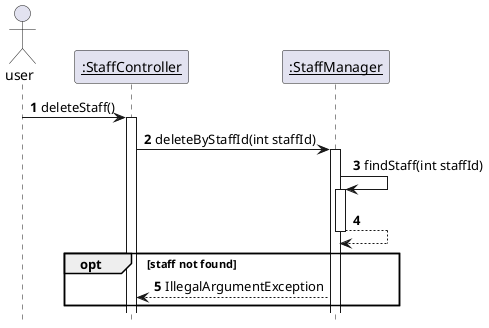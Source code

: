 @startuml
'https://plantuml.com/sequence-diagram

autonumber
hide footbox

actor user
participant "__:StaffController__" as staffcontroller
participant "__:StaffManager__" as staffmanager


user -> staffcontroller: deleteStaff()
activate staffcontroller

staffcontroller -> staffmanager: deleteByStaffId(int staffId)
activate staffmanager

staffmanager -> staffmanager : findStaff(int staffId)
activate staffmanager
staffmanager --> staffmanager
deactivate staffmanager

opt staff not found
staffmanager --> staffcontroller : IllegalArgumentException
end
@enduml